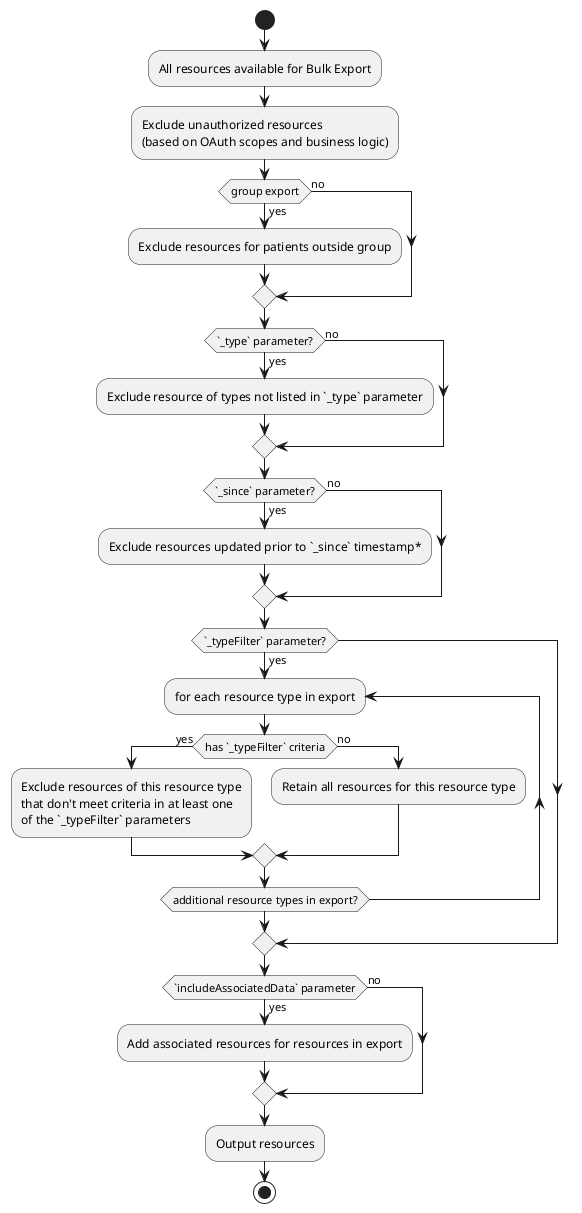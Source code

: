 @startuml
start
:All resources available for Bulk Export;
:Exclude unauthorized resources
(based on OAuth scopes and business logic);
if (group export) then (yes)
  :Exclude resources for patients outside group;
else (no)
endif
if (`_type` parameter?) then (yes)
  :Exclude resource of types not listed in `_type` parameter;
else (no)
endif
if (`_since` parameter?) then (yes)
  :Exclude resources updated prior to `_since` timestamp*;
else (no)
endif
if (`_typeFilter` parameter?) then (yes)
  repeat :for each resource type in export;
  if (has `_typeFilter` criteria) then (yes)
    :Exclude resources of this resource type 
    that don't meet criteria in at least one 
    of the `_typeFilter` parameters;
  else (no)
    :Retain all resources for this resource type;
  endif
  repeat while (additional resource types in export?);
endif
if (`includeAssociatedData` parameter) then (yes)
  :Add associated resources for resources in export;
else (no)
endif
:Output resources;
stop
@enduml